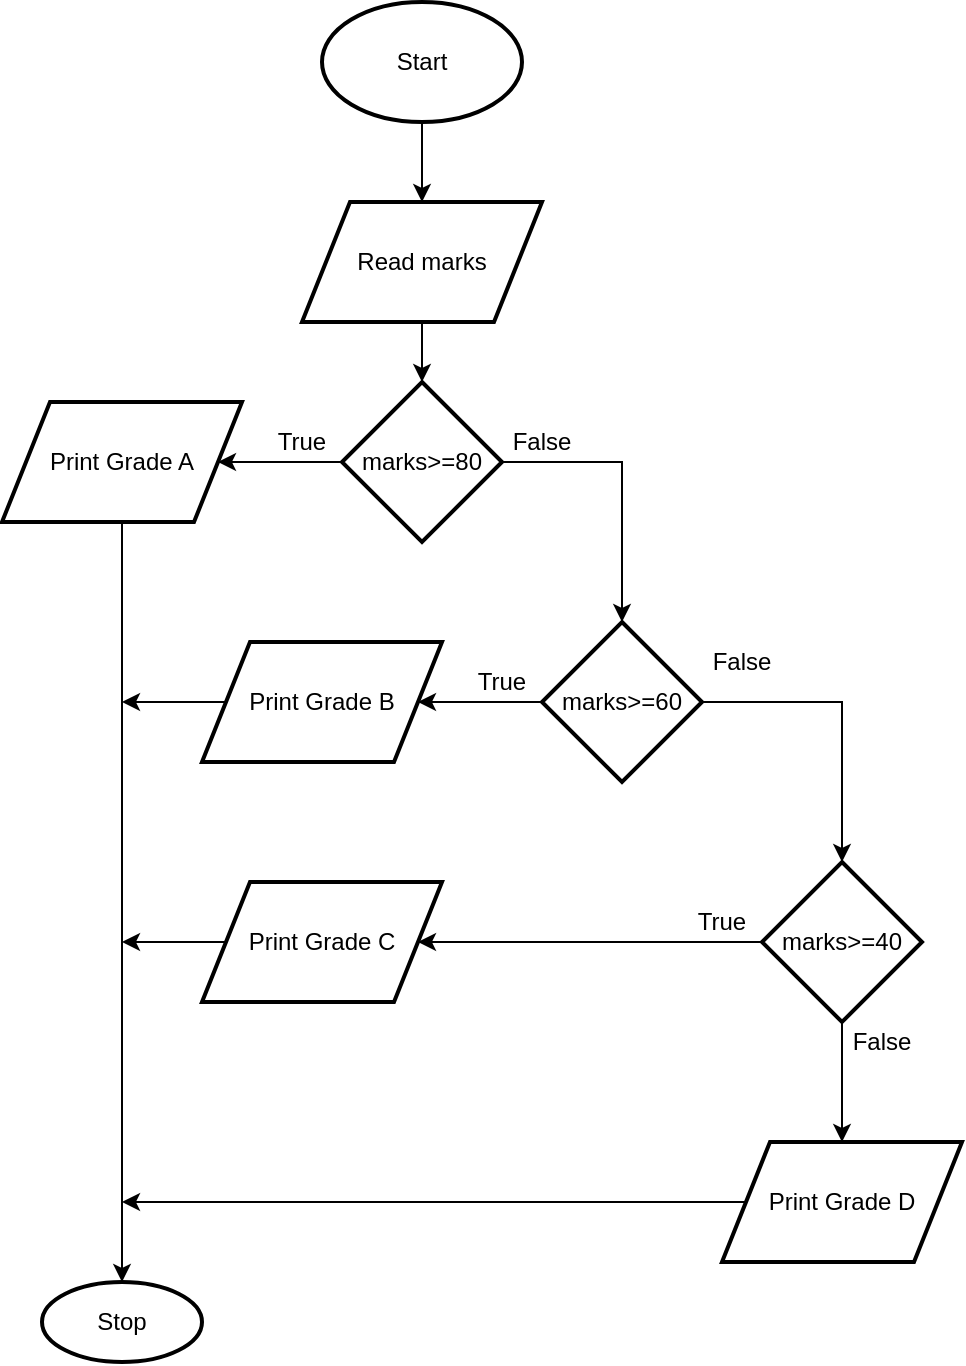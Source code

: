 <mxfile version="13.4.5" type="device"><diagram id="dVRUp49Gyw2iVOwoi7fU" name="Page-1"><mxGraphModel dx="637" dy="565" grid="1" gridSize="10" guides="1" tooltips="1" connect="1" arrows="1" fold="1" page="1" pageScale="1" pageWidth="1169" pageHeight="827" math="0" shadow="0"><root><mxCell id="0"/><mxCell id="1" parent="0"/><mxCell id="iEkEU0PkoulediiCE7JR-2" value="" style="edgeStyle=orthogonalEdgeStyle;rounded=0;orthogonalLoop=1;jettySize=auto;html=1;" edge="1" parent="1" source="iEkEU0PkoulediiCE7JR-1" target="2"><mxGeometry relative="1" as="geometry"/></mxCell><mxCell id="iEkEU0PkoulediiCE7JR-1" value="Start" style="strokeWidth=2;html=1;shape=mxgraph.flowchart.start_1;whiteSpace=wrap;" vertex="1" parent="1"><mxGeometry x="190" y="10" width="100" height="60" as="geometry"/></mxCell><mxCell id="iEkEU0PkoulediiCE7JR-4" value="" style="edgeStyle=orthogonalEdgeStyle;rounded=0;orthogonalLoop=1;jettySize=auto;html=1;" edge="1" parent="1" source="2" target="iEkEU0PkoulediiCE7JR-3"><mxGeometry relative="1" as="geometry"/></mxCell><mxCell id="2" value="Read marks" style="shape=parallelogram;perimeter=parallelogramPerimeter;whiteSpace=wrap;html=1;strokeWidth=2;" vertex="1" parent="1"><mxGeometry x="180" y="110" width="120" height="60" as="geometry"/></mxCell><mxCell id="iEkEU0PkoulediiCE7JR-9" value="" style="edgeStyle=orthogonalEdgeStyle;rounded=0;orthogonalLoop=1;jettySize=auto;html=1;" edge="1" parent="1" source="iEkEU0PkoulediiCE7JR-3" target="iEkEU0PkoulediiCE7JR-8"><mxGeometry relative="1" as="geometry"/></mxCell><mxCell id="iEkEU0PkoulediiCE7JR-12" value="" style="edgeStyle=orthogonalEdgeStyle;rounded=0;orthogonalLoop=1;jettySize=auto;html=1;" edge="1" parent="1" source="iEkEU0PkoulediiCE7JR-3" target="iEkEU0PkoulediiCE7JR-11"><mxGeometry relative="1" as="geometry"/></mxCell><mxCell id="iEkEU0PkoulediiCE7JR-3" value="marks&amp;gt;=80" style="rhombus;whiteSpace=wrap;html=1;strokeWidth=2;" vertex="1" parent="1"><mxGeometry x="200" y="200" width="80" height="80" as="geometry"/></mxCell><mxCell id="iEkEU0PkoulediiCE7JR-7" value="True" style="text;html=1;strokeColor=none;fillColor=none;align=center;verticalAlign=middle;whiteSpace=wrap;rounded=0;" vertex="1" parent="1"><mxGeometry x="160" y="220" width="40" height="20" as="geometry"/></mxCell><mxCell id="iEkEU0PkoulediiCE7JR-16" value="" style="edgeStyle=orthogonalEdgeStyle;rounded=0;orthogonalLoop=1;jettySize=auto;html=1;" edge="1" parent="1" source="iEkEU0PkoulediiCE7JR-8" target="iEkEU0PkoulediiCE7JR-15"><mxGeometry relative="1" as="geometry"/></mxCell><mxCell id="iEkEU0PkoulediiCE7JR-19" value="" style="edgeStyle=orthogonalEdgeStyle;rounded=0;orthogonalLoop=1;jettySize=auto;html=1;" edge="1" parent="1" source="iEkEU0PkoulediiCE7JR-8" target="iEkEU0PkoulediiCE7JR-18"><mxGeometry relative="1" as="geometry"/></mxCell><mxCell id="iEkEU0PkoulediiCE7JR-8" value="marks&amp;gt;=60" style="rhombus;whiteSpace=wrap;html=1;strokeWidth=2;" vertex="1" parent="1"><mxGeometry x="300" y="320" width="80" height="80" as="geometry"/></mxCell><mxCell id="iEkEU0PkoulediiCE7JR-10" value="False" style="text;html=1;strokeColor=none;fillColor=none;align=center;verticalAlign=middle;whiteSpace=wrap;rounded=0;" vertex="1" parent="1"><mxGeometry x="280" y="220" width="40" height="20" as="geometry"/></mxCell><mxCell id="iEkEU0PkoulediiCE7JR-14" value="" style="edgeStyle=orthogonalEdgeStyle;rounded=0;orthogonalLoop=1;jettySize=auto;html=1;" edge="1" parent="1" source="iEkEU0PkoulediiCE7JR-11" target="iEkEU0PkoulediiCE7JR-13"><mxGeometry relative="1" as="geometry"/></mxCell><mxCell id="iEkEU0PkoulediiCE7JR-11" value="Print Grade A" style="shape=parallelogram;perimeter=parallelogramPerimeter;whiteSpace=wrap;html=1;strokeWidth=2;" vertex="1" parent="1"><mxGeometry x="30" y="210" width="120" height="60" as="geometry"/></mxCell><mxCell id="iEkEU0PkoulediiCE7JR-13" value="Stop" style="ellipse;whiteSpace=wrap;html=1;strokeWidth=2;" vertex="1" parent="1"><mxGeometry x="50" y="650" width="80" height="40" as="geometry"/></mxCell><mxCell id="iEkEU0PkoulediiCE7JR-17" style="edgeStyle=orthogonalEdgeStyle;rounded=0;orthogonalLoop=1;jettySize=auto;html=1;exitX=0;exitY=0.5;exitDx=0;exitDy=0;" edge="1" parent="1" source="iEkEU0PkoulediiCE7JR-15"><mxGeometry relative="1" as="geometry"><mxPoint x="90" y="360" as="targetPoint"/></mxGeometry></mxCell><mxCell id="iEkEU0PkoulediiCE7JR-15" value="Print Grade B" style="shape=parallelogram;perimeter=parallelogramPerimeter;whiteSpace=wrap;html=1;strokeWidth=2;" vertex="1" parent="1"><mxGeometry x="130" y="330" width="120" height="60" as="geometry"/></mxCell><mxCell id="iEkEU0PkoulediiCE7JR-21" value="" style="edgeStyle=orthogonalEdgeStyle;rounded=0;orthogonalLoop=1;jettySize=auto;html=1;" edge="1" parent="1" source="iEkEU0PkoulediiCE7JR-18" target="iEkEU0PkoulediiCE7JR-20"><mxGeometry relative="1" as="geometry"/></mxCell><mxCell id="iEkEU0PkoulediiCE7JR-26" value="" style="edgeStyle=orthogonalEdgeStyle;rounded=0;orthogonalLoop=1;jettySize=auto;html=1;" edge="1" parent="1" source="iEkEU0PkoulediiCE7JR-18" target="iEkEU0PkoulediiCE7JR-25"><mxGeometry relative="1" as="geometry"/></mxCell><mxCell id="iEkEU0PkoulediiCE7JR-18" value="marks&amp;gt;=40" style="rhombus;whiteSpace=wrap;html=1;strokeWidth=2;" vertex="1" parent="1"><mxGeometry x="410" y="440" width="80" height="80" as="geometry"/></mxCell><mxCell id="iEkEU0PkoulediiCE7JR-22" style="edgeStyle=orthogonalEdgeStyle;rounded=0;orthogonalLoop=1;jettySize=auto;html=1;exitX=0;exitY=0.5;exitDx=0;exitDy=0;" edge="1" parent="1" source="iEkEU0PkoulediiCE7JR-20"><mxGeometry relative="1" as="geometry"><mxPoint x="90" y="480" as="targetPoint"/></mxGeometry></mxCell><mxCell id="iEkEU0PkoulediiCE7JR-20" value="Print Grade C" style="shape=parallelogram;perimeter=parallelogramPerimeter;whiteSpace=wrap;html=1;strokeWidth=2;" vertex="1" parent="1"><mxGeometry x="130" y="450" width="120" height="60" as="geometry"/></mxCell><mxCell id="iEkEU0PkoulediiCE7JR-27" style="edgeStyle=orthogonalEdgeStyle;rounded=0;orthogonalLoop=1;jettySize=auto;html=1;exitX=0;exitY=0.5;exitDx=0;exitDy=0;" edge="1" parent="1" source="iEkEU0PkoulediiCE7JR-25"><mxGeometry relative="1" as="geometry"><mxPoint x="90" y="610" as="targetPoint"/></mxGeometry></mxCell><mxCell id="iEkEU0PkoulediiCE7JR-25" value="Print Grade D" style="shape=parallelogram;perimeter=parallelogramPerimeter;whiteSpace=wrap;html=1;strokeWidth=2;" vertex="1" parent="1"><mxGeometry x="390" y="580" width="120" height="60" as="geometry"/></mxCell><mxCell id="iEkEU0PkoulediiCE7JR-28" value="False" style="text;html=1;strokeColor=none;fillColor=none;align=center;verticalAlign=middle;whiteSpace=wrap;rounded=0;" vertex="1" parent="1"><mxGeometry x="380" y="330" width="40" height="20" as="geometry"/></mxCell><mxCell id="iEkEU0PkoulediiCE7JR-29" value="False" style="text;html=1;strokeColor=none;fillColor=none;align=center;verticalAlign=middle;whiteSpace=wrap;rounded=0;" vertex="1" parent="1"><mxGeometry x="450" y="520" width="40" height="20" as="geometry"/></mxCell><mxCell id="iEkEU0PkoulediiCE7JR-30" value="True" style="text;html=1;strokeColor=none;fillColor=none;align=center;verticalAlign=middle;whiteSpace=wrap;rounded=0;" vertex="1" parent="1"><mxGeometry x="260" y="340" width="40" height="20" as="geometry"/></mxCell><mxCell id="iEkEU0PkoulediiCE7JR-31" value="True" style="text;html=1;strokeColor=none;fillColor=none;align=center;verticalAlign=middle;whiteSpace=wrap;rounded=0;" vertex="1" parent="1"><mxGeometry x="370" y="460" width="40" height="20" as="geometry"/></mxCell></root></mxGraphModel></diagram></mxfile>